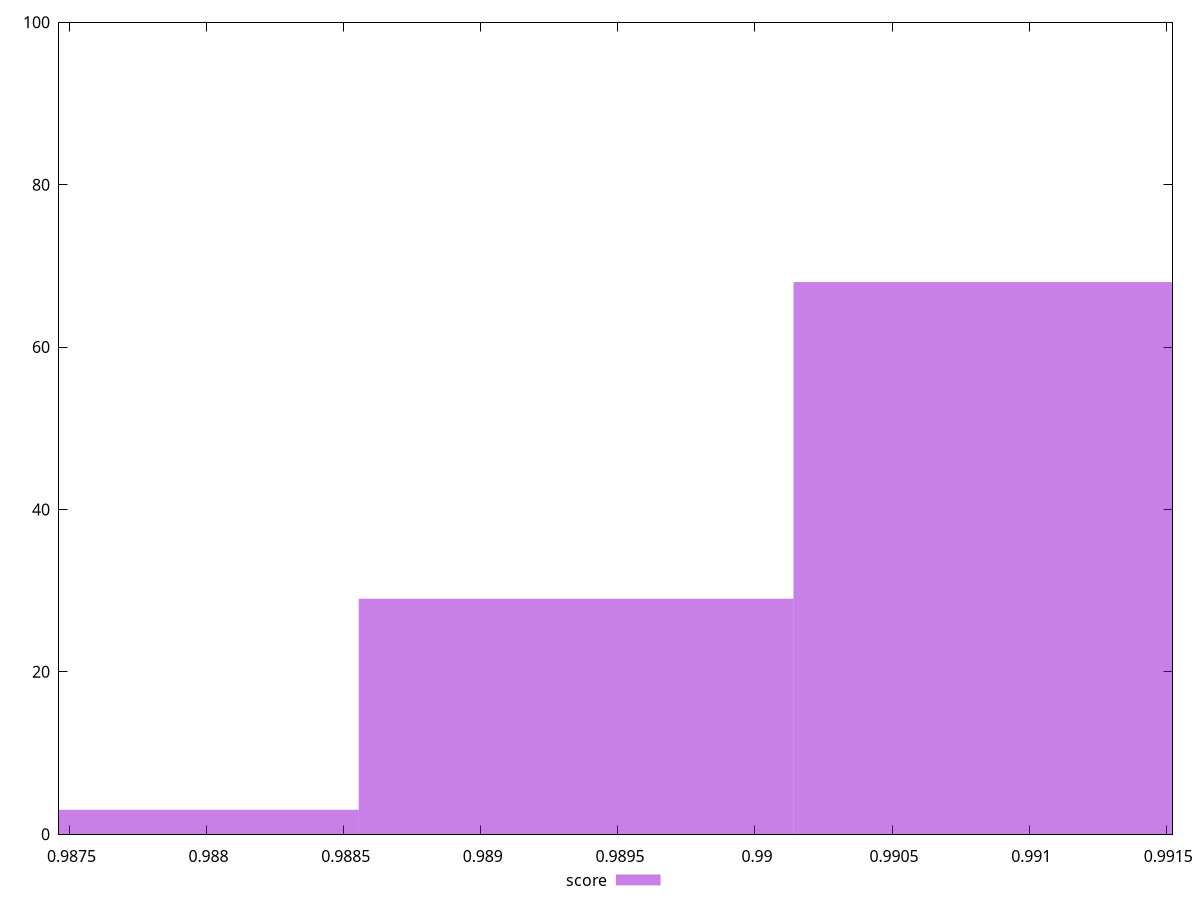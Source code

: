 reset

$score <<EOF
0.9893476830046252 29
0.9909331760863634 68
0.987762189922887 3
EOF

set key outside below
set boxwidth 0.0015854930817381814
set xrange [0.9874616336868934:0.991522837869242]
set yrange [0:100]
set trange [0:100]
set style fill transparent solid 0.5 noborder
set terminal svg size 640, 490 enhanced background rgb 'white'
set output "report_00007_2020-12-11T15:55:29.892Z/bootup-time/samples/pages+cached+nointeractive/score/histogram.svg"

plot $score title "score" with boxes

reset
